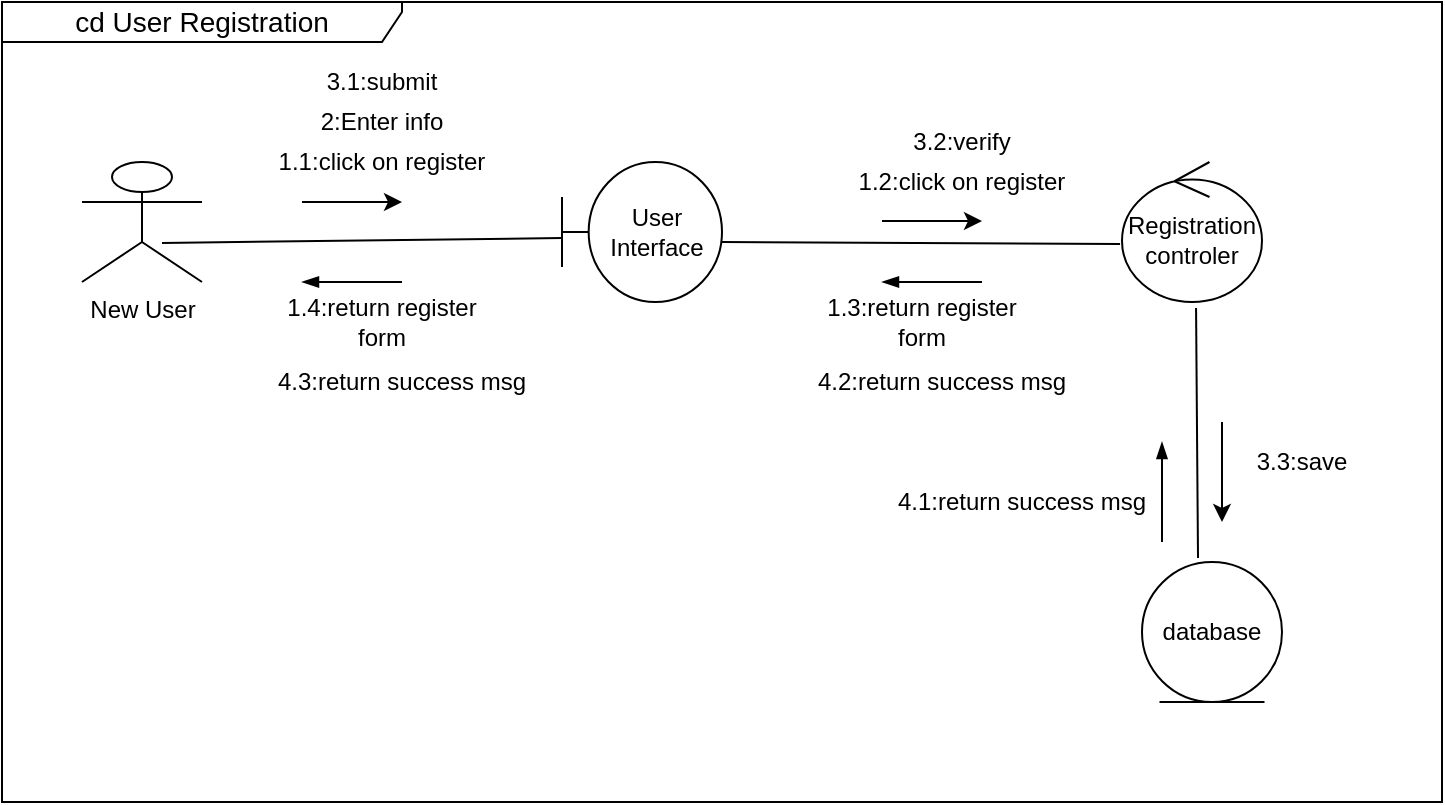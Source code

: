 <mxfile version="14.6.0" type="device"><diagram id="egHyq4VnCG5sGMkU3PSy" name="Page-1"><mxGraphModel dx="868" dy="482" grid="1" gridSize="10" guides="1" tooltips="1" connect="1" arrows="1" fold="1" page="1" pageScale="1" pageWidth="850" pageHeight="1100" math="0" shadow="0"><root><mxCell id="0"/><mxCell id="1" parent="0"/><mxCell id="TKQHERtPLr9rwppWTUuP-1" value="New User" style="shape=umlActor;verticalLabelPosition=bottom;verticalAlign=top;html=1;outlineConnect=0;" vertex="1" parent="1"><mxGeometry x="120" y="80" width="60" height="60" as="geometry"/></mxCell><mxCell id="TKQHERtPLr9rwppWTUuP-2" value="User Interface" style="shape=umlBoundary;whiteSpace=wrap;html=1;" vertex="1" parent="1"><mxGeometry x="360" y="80" width="80" height="70" as="geometry"/></mxCell><mxCell id="TKQHERtPLr9rwppWTUuP-3" value="Registration controler" style="ellipse;shape=umlControl;whiteSpace=wrap;html=1;" vertex="1" parent="1"><mxGeometry x="640" y="80" width="70" height="70" as="geometry"/></mxCell><mxCell id="TKQHERtPLr9rwppWTUuP-4" value="database" style="ellipse;shape=umlEntity;whiteSpace=wrap;html=1;" vertex="1" parent="1"><mxGeometry x="650" y="280" width="70" height="70" as="geometry"/></mxCell><mxCell id="TKQHERtPLr9rwppWTUuP-6" value="" style="endArrow=none;html=1;entryX=-0.014;entryY=0.586;entryDx=0;entryDy=0;entryPerimeter=0;" edge="1" parent="1" target="TKQHERtPLr9rwppWTUuP-3"><mxGeometry width="50" height="50" relative="1" as="geometry"><mxPoint x="440" y="120" as="sourcePoint"/><mxPoint x="530" y="120" as="targetPoint"/></mxGeometry></mxCell><mxCell id="TKQHERtPLr9rwppWTUuP-7" value="" style="endArrow=none;html=1;" edge="1" parent="1"><mxGeometry width="50" height="50" relative="1" as="geometry"><mxPoint x="160" y="120.49" as="sourcePoint"/><mxPoint x="360" y="118" as="targetPoint"/></mxGeometry></mxCell><mxCell id="TKQHERtPLr9rwppWTUuP-9" value="" style="endArrow=none;html=1;exitX=0.4;exitY=-0.029;exitDx=0;exitDy=0;exitPerimeter=0;entryX=0.529;entryY=1.043;entryDx=0;entryDy=0;entryPerimeter=0;" edge="1" parent="1" source="TKQHERtPLr9rwppWTUuP-4" target="TKQHERtPLr9rwppWTUuP-3"><mxGeometry width="50" height="50" relative="1" as="geometry"><mxPoint x="680" y="270" as="sourcePoint"/><mxPoint x="675" y="160" as="targetPoint"/></mxGeometry></mxCell><mxCell id="TKQHERtPLr9rwppWTUuP-10" value="" style="endArrow=classic;html=1;" edge="1" parent="1"><mxGeometry width="50" height="50" relative="1" as="geometry"><mxPoint x="690" y="210" as="sourcePoint"/><mxPoint x="690" y="260" as="targetPoint"/></mxGeometry></mxCell><mxCell id="TKQHERtPLr9rwppWTUuP-11" value="" style="endArrow=classic;html=1;" edge="1" parent="1"><mxGeometry width="50" height="50" relative="1" as="geometry"><mxPoint x="520" y="109.5" as="sourcePoint"/><mxPoint x="570" y="109.5" as="targetPoint"/></mxGeometry></mxCell><mxCell id="TKQHERtPLr9rwppWTUuP-12" value="" style="endArrow=classic;html=1;" edge="1" parent="1"><mxGeometry width="50" height="50" relative="1" as="geometry"><mxPoint x="230" y="100" as="sourcePoint"/><mxPoint x="280" y="100" as="targetPoint"/></mxGeometry></mxCell><mxCell id="TKQHERtPLr9rwppWTUuP-14" value="" style="endArrow=none;html=1;endFill=0;startArrow=blockThin;startFill=1;" edge="1" parent="1"><mxGeometry width="50" height="50" relative="1" as="geometry"><mxPoint x="660" y="220" as="sourcePoint"/><mxPoint x="660" y="270" as="targetPoint"/></mxGeometry></mxCell><mxCell id="TKQHERtPLr9rwppWTUuP-17" value="" style="endArrow=none;html=1;endFill=0;startArrow=blockThin;startFill=1;" edge="1" parent="1"><mxGeometry width="50" height="50" relative="1" as="geometry"><mxPoint x="230" y="140" as="sourcePoint"/><mxPoint x="280" y="140" as="targetPoint"/></mxGeometry></mxCell><mxCell id="TKQHERtPLr9rwppWTUuP-18" value="" style="endArrow=none;html=1;endFill=0;startArrow=blockThin;startFill=1;" edge="1" parent="1"><mxGeometry width="50" height="50" relative="1" as="geometry"><mxPoint x="520" y="140" as="sourcePoint"/><mxPoint x="570" y="140" as="targetPoint"/></mxGeometry></mxCell><mxCell id="TKQHERtPLr9rwppWTUuP-20" value="1.1:click on register" style="text;html=1;strokeColor=none;fillColor=none;align=center;verticalAlign=middle;whiteSpace=wrap;rounded=0;" vertex="1" parent="1"><mxGeometry x="210" y="70" width="120" height="20" as="geometry"/></mxCell><mxCell id="TKQHERtPLr9rwppWTUuP-21" value="1.3:return register form" style="text;html=1;strokeColor=none;fillColor=none;align=center;verticalAlign=middle;whiteSpace=wrap;rounded=0;" vertex="1" parent="1"><mxGeometry x="480" y="150" width="120" height="20" as="geometry"/></mxCell><mxCell id="TKQHERtPLr9rwppWTUuP-22" value="1.2:click on register" style="text;html=1;strokeColor=none;fillColor=none;align=center;verticalAlign=middle;whiteSpace=wrap;rounded=0;" vertex="1" parent="1"><mxGeometry x="500" y="80" width="120" height="20" as="geometry"/></mxCell><mxCell id="TKQHERtPLr9rwppWTUuP-23" value="1.4:return register form" style="text;html=1;strokeColor=none;fillColor=none;align=center;verticalAlign=middle;whiteSpace=wrap;rounded=0;" vertex="1" parent="1"><mxGeometry x="210" y="150" width="120" height="20" as="geometry"/></mxCell><mxCell id="TKQHERtPLr9rwppWTUuP-24" value="2:Enter info" style="text;html=1;strokeColor=none;fillColor=none;align=center;verticalAlign=middle;whiteSpace=wrap;rounded=0;" vertex="1" parent="1"><mxGeometry x="210" y="50" width="120" height="20" as="geometry"/></mxCell><mxCell id="TKQHERtPLr9rwppWTUuP-25" value="3.1:submit" style="text;html=1;strokeColor=none;fillColor=none;align=center;verticalAlign=middle;whiteSpace=wrap;rounded=0;" vertex="1" parent="1"><mxGeometry x="210" y="30" width="120" height="20" as="geometry"/></mxCell><mxCell id="TKQHERtPLr9rwppWTUuP-26" value="3.2:verify" style="text;html=1;strokeColor=none;fillColor=none;align=center;verticalAlign=middle;whiteSpace=wrap;rounded=0;" vertex="1" parent="1"><mxGeometry x="500" y="60" width="120" height="20" as="geometry"/></mxCell><mxCell id="TKQHERtPLr9rwppWTUuP-28" value="3.3:save" style="text;html=1;strokeColor=none;fillColor=none;align=center;verticalAlign=middle;whiteSpace=wrap;rounded=0;" vertex="1" parent="1"><mxGeometry x="670" y="220" width="120" height="20" as="geometry"/></mxCell><mxCell id="TKQHERtPLr9rwppWTUuP-29" value="4.1:return success msg" style="text;html=1;strokeColor=none;fillColor=none;align=center;verticalAlign=middle;whiteSpace=wrap;rounded=0;" vertex="1" parent="1"><mxGeometry x="520" y="240" width="140" height="20" as="geometry"/></mxCell><mxCell id="TKQHERtPLr9rwppWTUuP-30" value="4.2:return success msg" style="text;html=1;strokeColor=none;fillColor=none;align=center;verticalAlign=middle;whiteSpace=wrap;rounded=0;" vertex="1" parent="1"><mxGeometry x="480" y="180" width="140" height="20" as="geometry"/></mxCell><mxCell id="TKQHERtPLr9rwppWTUuP-31" value="4.3:return success msg" style="text;html=1;strokeColor=none;fillColor=none;align=center;verticalAlign=middle;whiteSpace=wrap;rounded=0;" vertex="1" parent="1"><mxGeometry x="210" y="180" width="140" height="20" as="geometry"/></mxCell><mxCell id="TKQHERtPLr9rwppWTUuP-32" value="&lt;span style=&quot;font-size: 14px&quot;&gt;cd User Registration&lt;/span&gt;" style="shape=umlFrame;whiteSpace=wrap;html=1;width=200;height=20;" vertex="1" parent="1"><mxGeometry x="80" width="720" height="400" as="geometry"/></mxCell></root></mxGraphModel></diagram></mxfile>